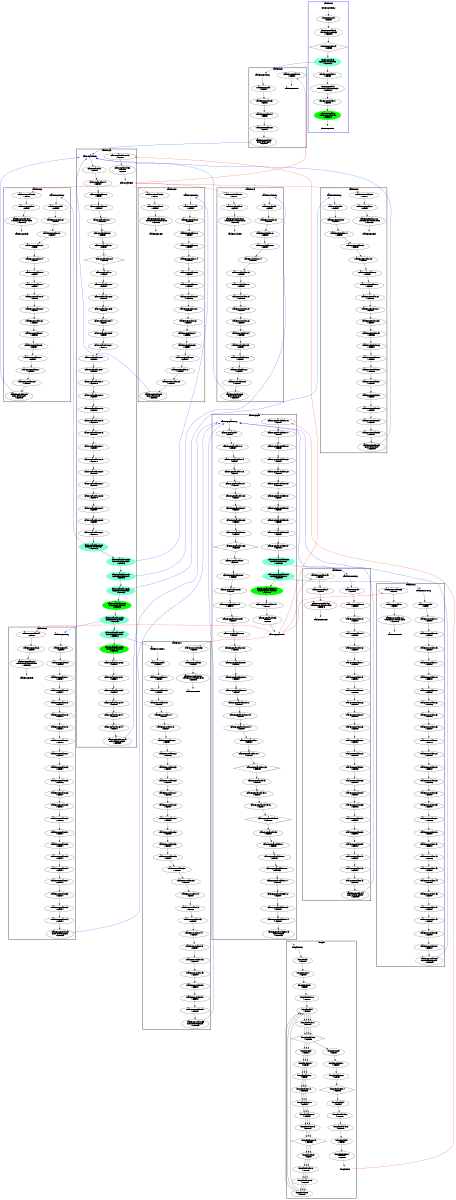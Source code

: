 digraph "CFG" {
fontsize=10;
orientation="portrait";
rankdir="TB";
size="10,8";
_taskFunc2___bb__27 [fontsize=10, label="\"_taskFunc2___bb__27\"\nWCET=4", width="0.01"];
_taskFunc2___bb__24 [fontsize=10, label="\"_taskFunc2___bb__24\"\nWCET=6", width="0.01"];
_taskFunc2___bb15 [fontsize=10, label="\"_taskFunc2___bb15\"\nWCET=4", width="0.01"];
_taskFunc2___bb15__2 [fontsize=10, label="_taskFunc2___bb15__2\n(_taskFunc2_)taskenv_free\nWCET=13", width="0.01"];
_taskFunc2__exit [color="white", fontsize=10, label="_taskFunc2__exit", width="0.01"];
_taskFunc2___bb__25 [fontsize=10, label="\"_taskFunc2___bb__25\"\nWCET=4", width="0.01"];
_taskFunc2___bb__17 [fontsize=10, label="\"_taskFunc2___bb__17\"\nWCET=4", width="0.01"];
_taskFunc2___bb__20 [fontsize=10, label="\"_taskFunc2___bb__20\"\nWCET=4", width="0.01"];
_taskFunc2___bb__8 [fontsize=10, label="\"_taskFunc2___bb__8\"\nWCET=4", width="0.01"];
_taskFunc2___bb__19 [fontsize=10, label="\"_taskFunc2___bb__19\"\nWCET=6", width="0.01"];
_taskFunc2___bb__22 [fontsize=10, label="\"_taskFunc2___bb__22\"\nWCET=4", width="0.01"];
_taskFunc2___bb__29 [fontsize=10, label="_taskFunc2___bb__29\nCALL cilksort_par\nWCET=13", width="0.01"];
_taskFunc2__entry [color="white", fontsize=10, height="0.01", label="_taskFunc2__entry", width="0.01"];
_taskFunc2___bb__26 [fontsize=10, label="\"_taskFunc2___bb__26\"\nWCET=4", width="0.01"];
_taskFunc2___bb__12 [fontsize=10, label="\"_taskFunc2___bb__12\"\nWCET=4", width="0.01"];
_taskFunc2___bb [fontsize=10, label="\"_taskFunc2___bb\"\nWCET=4", width="0.01"];
_taskFunc2___bb__30 [fontsize=10, label="\"_taskFunc2___bb__30\"\nWCET=0", width="0.01"];
_taskFunc2___bb__28 [fontsize=10, label="\"_taskFunc2___bb__28\"\nWCET=4", width="0.01"];
_taskFunc2___bb__15 [fontsize=10, label="\"_taskFunc2___bb__15\"\nWCET=4", width="0.01"];
_taskFunc2___bb__14 [fontsize=10, label="\"_taskFunc2___bb__14\"\nWCET=4", width="0.01"];
_taskFunc2___bb__10 [fontsize=10, label="\"_taskFunc2___bb__10\"\nWCET=4", width="0.01"];
_taskFunc7___bb__42 [fontsize=10, label="\"_taskFunc7___bb__42\"\nWCET=6", width="0.01"];
_taskFunc7___bb__25 [fontsize=10, label="\"_taskFunc7___bb__25\"\nWCET=4", width="0.01"];
_taskFunc7___bb__37 [fontsize=10, label="\"_taskFunc7___bb__37\"\nWCET=6", width="0.01"];
_taskFunc7___bb__15 [fontsize=10, label="\"_taskFunc7___bb__15\"\nWCET=4", width="0.01"];
_taskFunc7___bb32__2 [fontsize=10, label="_taskFunc7___bb32__2\n(_taskFunc7_)taskenv_free\nWCET=13", width="0.01"];
_taskFunc7___bb__13 [fontsize=10, label="\"_taskFunc7___bb__13\"\nWCET=4", width="0.01"];
_taskFunc7___bb__35 [fontsize=10, label="\"_taskFunc7___bb__35\"\nWCET=4", width="0.01"];
_taskFunc7___bb__45 [fontsize=10, label="\"_taskFunc7___bb__45\"\nWCET=4", width="0.01"];
_taskFunc7___bb__54 [fontsize=10, label="\"_taskFunc7___bb__54\"\nWCET=4", width="0.01"];
_taskFunc7___bb__50 [fontsize=10, label="\"_taskFunc7___bb__50\"\nWCET=4", width="0.01"];
_taskFunc7___bb__32 [fontsize=10, label="\"_taskFunc7___bb__32\"\nWCET=6", width="0.01"];
_taskFunc7__exit [color="white", fontsize=10, label="_taskFunc7__exit", width="0.01"];
_taskFunc7___bb__43 [fontsize=10, label="\"_taskFunc7___bb__43\"\nWCET=4", width="0.01"];
_taskFunc7___bb__38 [fontsize=10, label="\"_taskFunc7___bb__38\"\nWCET=4", width="0.01"];
_taskFunc7___bb__40 [fontsize=10, label="\"_taskFunc7___bb__40\"\nWCET=4", width="0.01"];
_taskFunc7___bb__22 [fontsize=10, label="\"_taskFunc7___bb__22\"\nWCET=6", width="0.01"];
_taskFunc7___bb [fontsize=10, label="\"_taskFunc7___bb\"\nWCET=4", width="0.01"];
_taskFunc7___bb__18 [fontsize=10, label="\"_taskFunc7___bb__18\"\nWCET=4", width="0.01"];
_taskFunc7___bb__20 [fontsize=10, label="\"_taskFunc7___bb__20\"\nWCET=4", width="0.01"];
_taskFunc7___bb__27 [fontsize=10, label="\"_taskFunc7___bb__27\"\nWCET=6", width="0.01"];
_taskFunc7___bb__30 [fontsize=10, label="\"_taskFunc7___bb__30\"\nWCET=4", width="0.01"];
_taskFunc7___bb__28 [fontsize=10, label="\"_taskFunc7___bb__28\"\nWCET=4", width="0.01"];
_taskFunc7___bb__55 [fontsize=10, label="_taskFunc7___bb__55\nCALL cilkmerge_par\nWCET=29", width="0.01"];
_taskFunc7___bb32 [fontsize=10, label="\"_taskFunc7___bb32\"\nWCET=4", width="0.01"];
_taskFunc7___bb__17 [fontsize=10, label="\"_taskFunc7___bb__17\"\nWCET=4", width="0.01"];
_taskFunc7___bb__11 [fontsize=10, label="\"_taskFunc7___bb__11\"\nWCET=4", width="0.01"];
_taskFunc7___bb__23 [fontsize=10, label="\"_taskFunc7___bb__23\"\nWCET=4", width="0.01"];
_taskFunc7___bb__46 [fontsize=10, label="\"_taskFunc7___bb__46\"\nWCET=4", width="0.01"];
_taskFunc7___bb__44 [fontsize=10, label="\"_taskFunc7___bb__44\"\nWCET=4", width="0.01"];
_taskFunc7___bb__56 [fontsize=10, label="\"_taskFunc7___bb__56\"\nWCET=0", width="0.01"];
_taskFunc7__entry [color="white", fontsize=10, height="0.01", label="_taskFunc7__entry", width="0.01"];
_taskFunc7___bb__33 [fontsize=10, label="\"_taskFunc7___bb__33\"\nWCET=4", width="0.01"];
_taskFunc7___bb__51 [fontsize=10, label="\"_taskFunc7___bb__51\"\nWCET=4", width="0.01"];
_taskFunc7___bb__49 [fontsize=10, label="\"_taskFunc7___bb__49\"\nWCET=4", width="0.01"];
_taskFunc1___bb__50 [fontsize=10, label="\"_taskFunc1___bb__50\"\nWCET=4", width="0.01"];
_taskFunc1___bb__54 [fontsize=10, label="_taskFunc1___bb__54\nCALL cilkmerge_par\nWCET=25", width="0.01"];
_taskFunc1___bb31 [fontsize=10, label="\"_taskFunc1___bb31\"\nWCET=4", width="0.01"];
_taskFunc1___bb__28 [fontsize=10, label="\"_taskFunc1___bb__28\"\nWCET=4", width="0.01"];
_taskFunc1___bb__33 [fontsize=10, label="\"_taskFunc1___bb__33\"\nWCET=4", width="0.01"];
_taskFunc1___bb__51 [fontsize=10, label="\"_taskFunc1___bb__51\"\nWCET=4", width="0.01"];
_taskFunc1___bb__23 [fontsize=10, label="\"_taskFunc1___bb__23\"\nWCET=4", width="0.01"];
_taskFunc1___bb__49 [fontsize=10, label="\"_taskFunc1___bb__49\"\nWCET=4", width="0.01"];
_taskFunc1__exit [color="white", fontsize=10, label="_taskFunc1__exit", width="0.01"];
_taskFunc1___bb__44 [fontsize=10, label="\"_taskFunc1___bb__44\"\nWCET=4", width="0.01"];
_taskFunc1___bb__17 [fontsize=10, label="\"_taskFunc1___bb__17\"\nWCET=4", width="0.01"];
_taskFunc1___bb__42 [fontsize=10, label="\"_taskFunc1___bb__42\"\nWCET=6", width="0.01"];
_taskFunc1___bb__11 [fontsize=10, label="\"_taskFunc1___bb__11\"\nWCET=4", width="0.01"];
_taskFunc1___bb__37 [fontsize=10, label="\"_taskFunc1___bb__37\"\nWCET=6", width="0.01"];
_taskFunc1___bb__46 [fontsize=10, label="\"_taskFunc1___bb__46\"\nWCET=4", width="0.01"];
_taskFunc1___bb__15 [fontsize=10, label="\"_taskFunc1___bb__15\"\nWCET=4", width="0.01"];
_taskFunc1___bb__35 [fontsize=10, label="\"_taskFunc1___bb__35\"\nWCET=4", width="0.01"];
_taskFunc1___bb__20 [fontsize=10, label="\"_taskFunc1___bb__20\"\nWCET=4", width="0.01"];
_taskFunc1___bb__25 [fontsize=10, label="\"_taskFunc1___bb__25\"\nWCET=4", width="0.01"];
_taskFunc1___bb__27 [fontsize=10, label="\"_taskFunc1___bb__27\"\nWCET=6", width="0.01"];
_taskFunc1__entry [color="white", fontsize=10, height="0.01", label="_taskFunc1__entry", width="0.01"];
_taskFunc1___bb__43 [fontsize=10, label="\"_taskFunc1___bb__43\"\nWCET=4", width="0.01"];
_taskFunc1___bb__38 [fontsize=10, label="\"_taskFunc1___bb__38\"\nWCET=4", width="0.01"];
_taskFunc1___bb31__2 [fontsize=10, label="_taskFunc1___bb31__2\n(_taskFunc1_)taskenv_free\nWCET=13", width="0.01"];
_taskFunc1___bb__47 [fontsize=10, label="\"_taskFunc1___bb__47\"\nWCET=4", width="0.01"];
_taskFunc1___bb__55 [fontsize=10, label="\"_taskFunc1___bb__55\"\nWCET=0", width="0.01"];
_taskFunc1___bb [fontsize=10, label="\"_taskFunc1___bb\"\nWCET=4", width="0.01"];
_taskFunc1___bb__32 [fontsize=10, label="\"_taskFunc1___bb__32\"\nWCET=6", width="0.01"];
_taskFunc1___bb__30 [fontsize=10, label="\"_taskFunc1___bb__30\"\nWCET=4", width="0.01"];
_taskFunc1___bb__22 [fontsize=10, label="\"_taskFunc1___bb__22\"\nWCET=6", width="0.01"];
_taskFunc1___bb__18 [fontsize=10, label="\"_taskFunc1___bb__18\"\nWCET=4", width="0.01"];
_taskFunc1___bb__13 [fontsize=10, label="\"_taskFunc1___bb__13\"\nWCET=4", width="0.01"];
_taskFunc1___bb__40 [fontsize=10, label="\"_taskFunc1___bb__40\"\nWCET=4", width="0.01"];
_taskFunc3___bb__15 [fontsize=10, label="\"_taskFunc3___bb__15\"\nWCET=4", width="0.01"];
_taskFunc3___bb [fontsize=10, label="\"_taskFunc3___bb\"\nWCET=4", width="0.01"];
_taskFunc3___bb__17 [fontsize=10, label="\"_taskFunc3___bb__17\"\nWCET=4", width="0.01"];
_taskFunc3___bb__27 [fontsize=10, label="\"_taskFunc3___bb__27\"\nWCET=4", width="0.01"];
_taskFunc3__exit [color="white", fontsize=10, label="_taskFunc3__exit", width="0.01"];
_taskFunc3___bb__24 [fontsize=10, label="\"_taskFunc3___bb__24\"\nWCET=6", width="0.01"];
_taskFunc3___bb__30 [fontsize=10, label="\"_taskFunc3___bb__30\"\nWCET=0", width="0.01"];
_taskFunc3___bb__8 [fontsize=10, label="\"_taskFunc3___bb__8\"\nWCET=4", width="0.01"];
_taskFunc3___bb15 [fontsize=10, label="\"_taskFunc3___bb15\"\nWCET=4", width="0.01"];
_taskFunc3___bb__28 [fontsize=10, label="\"_taskFunc3___bb__28\"\nWCET=4", width="0.01"];
_taskFunc3__entry [color="white", fontsize=10, height="0.01", label="_taskFunc3__entry", width="0.01"];
_taskFunc3___bb__22 [fontsize=10, label="\"_taskFunc3___bb__22\"\nWCET=4", width="0.01"];
_taskFunc3___bb__20 [fontsize=10, label="\"_taskFunc3___bb__20\"\nWCET=4", width="0.01"];
_taskFunc3___bb15__2 [fontsize=10, label="_taskFunc3___bb15__2\n(_taskFunc3_)taskenv_free\nWCET=13", width="0.01"];
_taskFunc3___bb__29 [fontsize=10, label="_taskFunc3___bb__29\nCALL cilksort_par\nWCET=13", width="0.01"];
_taskFunc3___bb__10 [fontsize=10, label="\"_taskFunc3___bb__10\"\nWCET=4", width="0.01"];
_taskFunc3___bb__25 [fontsize=10, label="\"_taskFunc3___bb__25\"\nWCET=4", width="0.01"];
_taskFunc3___bb__14 [fontsize=10, label="\"_taskFunc3___bb__14\"\nWCET=4", width="0.01"];
_taskFunc3___bb__19 [fontsize=10, label="\"_taskFunc3___bb__19\"\nWCET=6", width="0.01"];
_taskFunc3___bb__26 [fontsize=10, label="\"_taskFunc3___bb__26\"\nWCET=4", width="0.01"];
_taskFunc3___bb__12 [fontsize=10, label="\"_taskFunc3___bb__12\"\nWCET=4", width="0.01"];
_taskFunc0___bb24__2 [fontsize=10, label="_taskFunc0___bb24__2\n(_taskFunc0_)taskenv_free\nWCET=13", width="0.01"];
_taskFunc0___bb__41 [fontsize=10, label="\"_taskFunc0___bb__41\"\nWCET=4", width="0.01"];
_taskFunc0___bb__44 [fontsize=10, label="_taskFunc0___bb__44\nCALL cilkmerge_par\nWCET=15", width="0.01"];
_taskFunc0___bb__16 [fontsize=10, label="\"_taskFunc0___bb__16\"\nWCET=4", width="0.01"];
_taskFunc0___bb__31 [fontsize=10, label="\"_taskFunc0___bb__31\"\nWCET=6", width="0.01"];
_taskFunc0___bb__24 [fontsize=10, label="\"_taskFunc0___bb__24\"\nWCET=4", width="0.01"];
_taskFunc0___bb24 [fontsize=10, label="\"_taskFunc0___bb24\"\nWCET=4", width="0.01"];
_taskFunc0___bb__12 [fontsize=10, label="\"_taskFunc0___bb__12\"\nWCET=4", width="0.01"];
_taskFunc0___bb__22 [fontsize=10, label="\"_taskFunc0___bb__22\"\nWCET=4", width="0.01"];
_taskFunc0___bb__27 [fontsize=10, label="\"_taskFunc0___bb__27\"\nWCET=4", width="0.01"];
_taskFunc0___bb__10 [fontsize=10, label="\"_taskFunc0___bb__10\"\nWCET=4", width="0.01"];
_taskFunc0___bb__29 [fontsize=10, label="\"_taskFunc0___bb__29\"\nWCET=4", width="0.01"];
_taskFunc0___bb__26 [fontsize=10, label="\"_taskFunc0___bb__26\"\nWCET=6", width="0.01"];
_taskFunc0___bb__17 [fontsize=10, label="\"_taskFunc0___bb__17\"\nWCET=4", width="0.01"];
_taskFunc0___bb__39 [fontsize=10, label="\"_taskFunc0___bb__39\"\nWCET=4", width="0.01"];
_taskFunc0__exit [color="white", fontsize=10, label="_taskFunc0__exit", width="0.01"];
_taskFunc0___bb__14 [fontsize=10, label="\"_taskFunc0___bb__14\"\nWCET=4", width="0.01"];
_taskFunc0___bb__32 [fontsize=10, label="\"_taskFunc0___bb__32\"\nWCET=4", width="0.01"];
_taskFunc0__entry [color="white", fontsize=10, height="0.01", label="_taskFunc0__entry", width="0.01"];
_taskFunc0___bb__19 [fontsize=10, label="\"_taskFunc0___bb__19\"\nWCET=4", width="0.01"];
_taskFunc0___bb__21 [fontsize=10, label="\"_taskFunc0___bb__21\"\nWCET=6", width="0.01"];
_taskFunc0___bb__38 [fontsize=10, label="\"_taskFunc0___bb__38\"\nWCET=4", width="0.01"];
_taskFunc0___bb__43 [fontsize=10, label="\"_taskFunc0___bb__43\"\nWCET=4", width="0.01"];
_taskFunc0___bb [fontsize=10, label="\"_taskFunc0___bb\"\nWCET=4", width="0.01"];
_taskFunc0___bb__34 [fontsize=10, label="\"_taskFunc0___bb__34\"\nWCET=4", width="0.01"];
_taskFunc0___bb__36 [fontsize=10, label="\"_taskFunc0___bb__36\"\nWCET=6", width="0.01"];
_taskFunc0___bb__42 [fontsize=10, label="\"_taskFunc0___bb__42\"\nWCET=4", width="0.01"];
_taskFunc0___bb__37 [fontsize=10, label="\"_taskFunc0___bb__37\"\nWCET=4", width="0.01"];
_taskFunc0___bb__45 [fontsize=10, label="\"_taskFunc0___bb__45\"\nWCET=0", width="0.01"];
_taskFunc5___bb__21 [fontsize=10, label="\"_taskFunc5___bb__21\"\nWCET=4", width="0.01"];
_taskFunc5___bb__18 [fontsize=10, label="\"_taskFunc5___bb__18\"\nWCET=4", width="0.01"];
_taskFunc5___bb__38 [fontsize=10, label="_taskFunc5___bb__38\nCALL cilksort_par\nWCET=19", width="0.01"];
_taskFunc5___bb__26 [fontsize=10, label="\"_taskFunc5___bb__26\"\nWCET=4", width="0.01"];
_taskFunc5___bb__16 [fontsize=10, label="\"_taskFunc5___bb__16\"\nWCET=4", width="0.01"];
_taskFunc5___bb__13 [fontsize=10, label="\"_taskFunc5___bb__13\"\nWCET=4", width="0.01"];
_taskFunc5___bb__30 [fontsize=10, label="\"_taskFunc5___bb__30\"\nWCET=6", width="0.01"];
_taskFunc5___bb__39 [fontsize=10, label="\"_taskFunc5___bb__39\"\nWCET=0", width="0.01"];
_taskFunc5___bb__11 [fontsize=10, label="\"_taskFunc5___bb__11\"\nWCET=4", width="0.01"];
_taskFunc5___bb__32 [fontsize=10, label="\"_taskFunc5___bb__32\"\nWCET=4", width="0.01"];
_taskFunc5___bb__28 [fontsize=10, label="\"_taskFunc5___bb__28\"\nWCET=4", width="0.01"];
_taskFunc5___bb__23 [fontsize=10, label="\"_taskFunc5___bb__23\"\nWCET=4", width="0.01"];
_taskFunc5___bb [fontsize=10, label="\"_taskFunc5___bb\"\nWCET=4", width="0.01"];
_taskFunc5___bb__35 [fontsize=10, label="\"_taskFunc5___bb__35\"\nWCET=4", width="0.01"];
_taskFunc5___bb21__2 [fontsize=10, label="_taskFunc5___bb21__2\n(_taskFunc5_)taskenv_free\nWCET=13", width="0.01"];
_taskFunc5___bb21 [fontsize=10, label="\"_taskFunc5___bb21\"\nWCET=4", width="0.01"];
_taskFunc5___bb__9 [fontsize=10, label="\"_taskFunc5___bb__9\"\nWCET=4", width="0.01"];
_taskFunc5___bb__20 [fontsize=10, label="\"_taskFunc5___bb__20\"\nWCET=6", width="0.01"];
_taskFunc5___bb__15 [fontsize=10, label="\"_taskFunc5___bb__15\"\nWCET=4", width="0.01"];
_taskFunc5___bb__25 [fontsize=10, label="\"_taskFunc5___bb__25\"\nWCET=6", width="0.01"];
_taskFunc5___bb__34 [fontsize=10, label="\"_taskFunc5___bb__34\"\nWCET=4", width="0.01"];
_taskFunc5__entry [color="white", fontsize=10, height="0.01", label="_taskFunc5__entry", width="0.01"];
_taskFunc5__exit [color="white", fontsize=10, label="_taskFunc5__exit", width="0.01"];
_taskFunc5___bb__31 [fontsize=10, label="\"_taskFunc5___bb__31\"\nWCET=4", width="0.01"];
_taskFunc5___bb__33 [fontsize=10, label="\"_taskFunc5___bb__33\"\nWCET=4", width="0.01"];
_taskFunc6___bb__18 [fontsize=10, label="\"_taskFunc6___bb__18\"\nWCET=4", width="0.01"];
_taskFunc6___bb__39 [fontsize=10, label="\"_taskFunc6___bb__39\"\nWCET=4", width="0.01"];
_taskFunc6___bb__9 [fontsize=10, label="\"_taskFunc6___bb__9\"\nWCET=4", width="0.01"];
_taskFunc6___bb__33 [fontsize=10, label="\"_taskFunc6___bb__33\"\nWCET=4", width="0.01"];
_taskFunc6___bb__32 [fontsize=10, label="\"_taskFunc6___bb__32\"\nWCET=4", width="0.01"];
_taskFunc6___bb__21 [fontsize=10, label="\"_taskFunc6___bb__21\"\nWCET=4", width="0.01"];
_taskFunc6___bb__28 [fontsize=10, label="\"_taskFunc6___bb__28\"\nWCET=4", width="0.01"];
_taskFunc6___bb__34 [fontsize=10, label="\"_taskFunc6___bb__34\"\nWCET=4", width="0.01"];
_taskFunc6__entry [color="white", fontsize=10, height="0.01", label="_taskFunc6__entry", width="0.01"];
_taskFunc6___bb__13 [fontsize=10, label="\"_taskFunc6___bb__13\"\nWCET=4", width="0.01"];
_taskFunc6___bb__38 [fontsize=10, label="\"_taskFunc6___bb__38\"\nWCET=4", width="0.01"];
_taskFunc6___bb__37 [fontsize=10, label="\"_taskFunc6___bb__37\"\nWCET=4", width="0.01"];
_taskFunc6___bb__26 [fontsize=10, label="\"_taskFunc6___bb__26\"\nWCET=4", width="0.01"];
_taskFunc6___bb__30 [fontsize=10, label="\"_taskFunc6___bb__30\"\nWCET=6", width="0.01"];
_taskFunc6___bb26 [fontsize=10, label="\"_taskFunc6___bb26\"\nWCET=4", width="0.01"];
_taskFunc6___bb__43 [fontsize=10, label="_taskFunc6___bb__43\nCALL cilkmerge_par\nWCET=29", width="0.01"];
_taskFunc6___bb [fontsize=10, label="\"_taskFunc6___bb\"\nWCET=4", width="0.01"];
_taskFunc6___bb__23 [fontsize=10, label="\"_taskFunc6___bb__23\"\nWCET=4", width="0.01"];
_taskFunc6___bb__31 [fontsize=10, label="\"_taskFunc6___bb__31\"\nWCET=4", width="0.01"];
_taskFunc6___bb__20 [fontsize=10, label="\"_taskFunc6___bb__20\"\nWCET=6", width="0.01"];
_taskFunc6___bb__44 [fontsize=10, label="\"_taskFunc6___bb__44\"\nWCET=0", width="0.01"];
_taskFunc6___bb__25 [fontsize=10, label="\"_taskFunc6___bb__25\"\nWCET=6", width="0.01"];
_taskFunc6___bb__16 [fontsize=10, label="\"_taskFunc6___bb__16\"\nWCET=4", width="0.01"];
_taskFunc6___bb__11 [fontsize=10, label="\"_taskFunc6___bb__11\"\nWCET=4", width="0.01"];
_taskFunc6___bb26__2 [fontsize=10, label="_taskFunc6___bb26__2\n(_taskFunc6_)taskenv_free\nWCET=13", width="0.01"];
_taskFunc6__exit [color="white", fontsize=10, label="_taskFunc6__exit", width="0.01"];
_taskFunc6___bb__15 [fontsize=10, label="\"_taskFunc6___bb__15\"\nWCET=4", width="0.01"];
_taskFunc6___bb__42 [fontsize=10, label="\"_taskFunc6___bb__42\"\nWCET=4", width="0.01"];
cilksort_par__bb16__39 [fontsize=10, label="\"cilksort_par__bb16__39\"\nWCET=4", width="0.01"];
cilksort_par__bb__16 [fontsize=10, label="\"cilksort_par__bb__16\"\nWCET=4", width="0.01"];
cilksort_par__bb16 [fontsize=10, label="\"cilksort_par__bb16\"\nWCET=4", width="0.01"];
cilksort_par__bb16__9 [fontsize=10, label="\"cilksort_par__bb16__9\"\nWCET=4", width="0.01"];
cilksort_par__bb16__44 [fontsize=10, label="\"cilksort_par__bb16__44\"\nWCET=4", width="0.01"];
cilksort_par__bb16__23 [fontsize=10, label="\"cilksort_par__bb16__23\"\nWCET=10", width="0.01"];
cilksort_par__bb16__31 [color=aquamarine, fontsize=10, label="cilksort_par__bb16__31\nCREATE _taskFunc5_\nWCET=13", style=filled, width="0.01"];
cilksort_par__bb16__46 [fontsize=10, label="\"cilksort_par__bb16__46\"\nWCET=0", width="0.01"];
cilksort_par__bb__31 [fontsize=10, label="\"cilksort_par__bb__31\"\nWCET=4", width="0.01"];
cilksort_par__bb16__33 [color=aquamarine, fontsize=10, label="cilksort_par__bb16__33\nCREATE _taskFunc6_\nWCET=13", style=filled, width="0.01"];
cilksort_par__bb16__35 [color=green, fontsize=10, label="cilksort_par__bb16__35\n(cilksort_par)taskwait\nWCET=13", style=filled, width="0.01"];
cilksort_par__bb16__8 [fontsize=10, label="\"cilksort_par__bb16__8\"\nWCET=4", width="0.01"];
cilksort_par__bb16__20 [fontsize=10, label="\"cilksort_par__bb16__20\"\nWCET=4", width="0.01"];
cilksort_par__bb16__4 [fontsize=10, label="\"cilksort_par__bb16__4\"\nWCET=4", width="0.01"];
cilksort_par__bb16__24 [fontsize=10, label="\"cilksort_par__bb16__24\"\nWCET=4", width="0.01"];
cilksort_par__bb16__28 [color=aquamarine, fontsize=10, label="cilksort_par__bb16__28\nCREATE _taskFunc2_\nWCET=13", style=filled, width="0.01"];
cilksort_par__bb__14 [fontsize=10, label="\"cilksort_par__bb__14\"\nWCET=4", width="0.01"];
cilksort_par__bb16__21 [fontsize=10, label="\"cilksort_par__bb16__21\"\nWCET=4", width="0.01"];
cilksort_par__bb16__2 [fontsize=10, label="\"cilksort_par__bb16__2\"\nWCET=4", width="0.01"];
cilksort_par__bb__34 [fontsize=10, label="\"cilksort_par__bb__34\"\nWCET=6", shape=diamond, width="0.01"];
cilksort_par__bb16__45 [fontsize=10, label="cilksort_par__bb16__45\nCALL cilkmerge_par\nWCET=23", width="0.01"];
cilksort_par__bb16__3 [fontsize=10, label="\"cilksort_par__bb16__3\"\nWCET=4", width="0.01"];
cilksort_par__bb16__30 [color=aquamarine, fontsize=10, label="cilksort_par__bb16__30\nCREATE _taskFunc4_\nWCET=13", style=filled, width="0.01"];
cilksort_par__bb52 [fontsize=10, label="\"cilksort_par__bb52\"\nRETURN\nWCET=0", width="0.01"];
cilksort_par__bb__30 [fontsize=10, label="\"cilksort_par__bb__30\"\nWCET=4", width="0.01"];
cilksort_par__bb16__25 [fontsize=10, label="\"cilksort_par__bb16__25\"\nWCET=4", width="0.01"];
cilksort_par__bb__19 [fontsize=10, label="\"cilksort_par__bb__19\"\nWCET=4", width="0.01"];
cilksort_par__bb16__1 [fontsize=10, label="\"cilksort_par__bb16__1\"\nWCET=4", width="0.01"];
cilksort_par__bb16__11 [fontsize=10, label="\"cilksort_par__bb16__11\"\nWCET=10", width="0.01"];
cilksort_par__bb16__29 [color=aquamarine, fontsize=10, label="cilksort_par__bb16__29\nCREATE _taskFunc3_\nWCET=13", style=filled, width="0.01"];
cilksort_par__bb16__34 [color=aquamarine, fontsize=10, label="cilksort_par__bb16__34\nCREATE _taskFunc7_\nWCET=13", style=filled, width="0.01"];
cilksort_par__bb16__36 [fontsize=10, label="\"cilksort_par__bb16__36\"\nWCET=4", width="0.01"];
cilksort_par__bb16__7 [fontsize=10, label="\"cilksort_par__bb16__7\"\nWCET=10", width="0.01"];
cilksort_par__bb16__40 [fontsize=10, label="\"cilksort_par__bb16__40\"\nWCET=4", width="0.01"];
cilksort_par__bb16__41 [fontsize=10, label="\"cilksort_par__bb16__41\"\nWCET=4", width="0.01"];
cilksort_par__bb16__15 [fontsize=10, label="\"cilksort_par__bb16__15\"\nWCET=10", width="0.01"];
cilksort_par__bb16__13 [fontsize=10, label="\"cilksort_par__bb16__13\"\nWCET=4", width="0.01"];
cilksort_par__bb__21 [fontsize=10, label="\"cilksort_par__bb__21\"\nWCET=16", width="0.01"];
cilksort_par__bb [fontsize=10, label="\"cilksort_par__bb\"\nWCET=4", width="0.01"];
cilksort_par__bb16__12 [fontsize=10, label="\"cilksort_par__bb16__12\"\nWCET=4", width="0.01"];
cilksort_par__bb16__37 [fontsize=10, label="\"cilksort_par__bb16__37\"\nWCET=4", width="0.01"];
cilksort_par__bb16__16 [fontsize=10, label="\"cilksort_par__bb16__16\"\nWCET=4", width="0.01"];
cilksort_par__bb16__32 [color=green, fontsize=10, label="cilksort_par__bb16__32\n(cilksort_par)taskwait\nWCET=13", style=filled, width="0.01"];
cilksort_par_exit [color="white", fontsize=10, label="cilksort_par_exit", width="0.01"];
cilksort_par__bb16__27 [fontsize=10, label="\"cilksort_par__bb16__27\"\nWCET=10", width="0.01"];
cilksort_par__bb16__5 [fontsize=10, label="\"cilksort_par__bb16__5\"\nWCET=4", width="0.01"];
cilksort_par_entry [color="white", fontsize=10, height="0.01", label="cilksort_par_entry", width="0.01"];
cilksort_par__bb16__17 [fontsize=10, label="\"cilksort_par__bb16__17\"\nWCET=4", width="0.01"];
cilksort_par__bb16__19 [fontsize=10, label="\"cilksort_par__bb16__19\"\nWCET=10", width="0.01"];
_thrFunc0___bb3__1 [fontsize=10, label="\"_thrFunc0___bb3__1\"\nWCET=0", width="0.01"];
_thrFunc0___bb5 [fontsize=10, label="_thrFunc0___bb5\n(_thrFunc0_)leaving_single\nWCET=13", width="0.01"];
_thrFunc0__entry [color="white", fontsize=10, height="0.01", label="_thrFunc0__entry", width="0.01"];
_thrFunc0___bb6 [color=green, fontsize=10, label="_thrFunc0___bb6\n(_thrFunc0_)taskwait\nWCET=13", style=filled, width="0.01"];
_thrFunc0___bb5__1 [fontsize=10, label="\"_thrFunc0___bb5__1\"\nWCET=0", width="0.01"];
_thrFunc0___bb [fontsize=10, label="\"_thrFunc0___bb\"\nWCET=4", width="0.01"];
_thrFunc0___bb__3 [fontsize=10, label="_thrFunc0___bb__3\n(_thrFunc0_)mysingle\nWCET=13", width="0.01"];
_thrFunc0___bb__5 [fontsize=10, label="\"_thrFunc0___bb__5\"\nWCET=5", shape=diamond, width="0.01"];
_thrFunc0___bb3 [color=aquamarine, fontsize=10, label="_thrFunc0___bb3\nCREATE _taskFunc8_\nWCET=13", style=filled, width="0.01"];
_thrFunc0__exit [color="white", fontsize=10, label="_thrFunc0__exit", width="0.01"];
binsplit_entry [color="white", fontsize=10, height="0.01", label="binsplit_entry", width="0.01"];
binsplit__bb34__3 [fontsize=10, label="\"binsplit__bb34__3\"\nWCET=0", width="0.01"];
binsplit__bb29 [fontsize=10, label="\"binsplit__bb29\"\nWCET=4", width="0.01"];
binsplit__bb8__11 [fontsize=10, label="\"binsplit__bb8__11\"\nWCET=4", width="0.01"];
binsplit__bb28 [fontsize=10, label="\"binsplit__bb28\"\nWCET=0", width="0.01"];
binsplit__bb4__1 [fontsize=10, label="\"binsplit__bb4__1\"\nWCET=4", width="0.01"];
binsplit__bb39 [fontsize=10, label="\"binsplit__bb39\"\nWCET=4", width="0.01"];
binsplit__bb__12 [fontsize=10, label="\"binsplit__bb__12\"\nWCET=0", width="0.01"];
binsplit__bb29__1 [fontsize=10, label="\"binsplit__bb29__1\"\nWCET=4", width="0.01"];
binsplit__bb8__2 [fontsize=10, label="\"binsplit__bb8__2\"\nWCET=4", width="0.01"];
binsplit__bb8__15 [fontsize=10, label="\"binsplit__bb8__15\"\nWCET=5", shape=diamond, width="0.01"];
binsplit__bb23 [fontsize=10, label="\"binsplit__bb23\"\nWCET=4", width="0.01"];
binsplit__bb__7 [fontsize=10, label="\"binsplit__bb__7\"\nWCET=4", width="0.01"];
binsplit__bb34__2 [fontsize=10, label="\"binsplit__bb34__2\"\nWCET=6", width="0.01"];
binsplit__bb34 [fontsize=10, label="\"binsplit__bb34\"\nWCET=4", width="0.01"];
binsplit__bb23__3 [fontsize=10, label="\"binsplit__bb23__3\"\nWCET=0", width="0.01"];
binsplit__bb4 [fontsize=10, label="\"binsplit__bb4\"\nWCET=4", width="0.01"];
binsplit__bb8__13 [fontsize=10, label="\"binsplit__bb8__13\"\nWCET=4", width="0.01"];
binsplit__bb8 [fontsize=10, label="\"binsplit__bb8\"\nWCET=4", width="0.01"];
binsplit__bb4__3 [fontsize=10, label="\"binsplit__bb4__3\"\nWCET=5", shape=diamond, width="0.01"];
binsplit__bb__9 [fontsize=10, label="\"binsplit__bb__9\"\nWCET=4", width="0.01"];
binsplit_exit [color="white", fontsize=10, label="binsplit_exit", width="0.01"];
binsplit__bb23__2 [fontsize=10, label="\"binsplit__bb23__2\"\nWCET=6", width="0.01"];
binsplit__bb8__1 [fontsize=10, label="\"binsplit__bb8__1\"\nWCET=4", width="0.01"];
binsplit__bb39__1 [fontsize=10, label="\"binsplit__bb39__1\"\nRETURN\nWCET=0", width="0.01"];
binsplit__bb [fontsize=10, label="\"binsplit__bb\"\nWCET=4", width="0.01"];
binsplit__bb8__12 [fontsize=10, label="\"binsplit__bb8__12\"\nWCET=4", width="0.01"];
binsplit__bb29__2 [fontsize=10, label="\"binsplit__bb29__2\"\nWCET=4", width="0.01"];
binsplit__bb8__10 [fontsize=10, label="\"binsplit__bb8__10\"\nWCET=26", width="0.01"];
binsplit__bb29__4 [fontsize=10, label="\"binsplit__bb29__4\"\nWCET=5", shape=diamond, width="0.01"];
_taskFunc8___bb__7 [fontsize=10, label="_taskFunc8___bb__7\nCALL cilksort_par\nWCET=14", width="0.01"];
_taskFunc8__exit [color="white", fontsize=10, label="_taskFunc8__exit", width="0.01"];
_taskFunc8___bb__5 [fontsize=10, label="\"_taskFunc8___bb__5\"\nWCET=4", width="0.01"];
_taskFunc8___bb__3 [fontsize=10, label="\"_taskFunc8___bb__3\"\nWCET=4", width="0.01"];
_taskFunc8__entry [color="white", fontsize=10, height="0.01", label="_taskFunc8__entry", width="0.01"];
_taskFunc8___bb__4 [fontsize=10, label="\"_taskFunc8___bb__4\"\nWCET=4", width="0.01"];
_taskFunc8___bb [fontsize=10, label="\"_taskFunc8___bb\"\nWCET=4", width="0.01"];
_taskFunc8___bb__8 [fontsize=10, label="\"_taskFunc8___bb__8\"\nWCET=0", width="0.01"];
cilkmerge_par__bb20__6 [fontsize=10, label="\"cilkmerge_par__bb20__6\"\nWCET=4", width="0.01"];
cilkmerge_par__bb20__4 [fontsize=10, label="\"cilkmerge_par__bb20__4\"\nWCET=4", width="0.01"];
cilkmerge_par__bb20__14 [fontsize=10, label="\"cilkmerge_par__bb20__14\"\nWCET=0", width="0.01"];
cilkmerge_par__bb43__1 [fontsize=10, label="\"cilkmerge_par__bb43__1\"\nWCET=4", width="0.01"];
cilkmerge_par__bb20__9 [fontsize=10, label="\"cilkmerge_par__bb20__9\"\nWCET=4", width="0.01"];
cilkmerge_par__bb__16 [fontsize=10, label="\"cilkmerge_par__bb__16\"\nWCET=4", width="0.01"];
cilkmerge_par__bb20__8 [fontsize=10, label="\"cilkmerge_par__bb20__8\"\nWCET=4", width="0.01"];
cilkmerge_par__bb59__18 [fontsize=10, label="\"cilkmerge_par__bb59__18\"\nWCET=4", width="0.01"];
cilkmerge_par__bb20__2 [fontsize=10, label="\"cilkmerge_par__bb20__2\"\nWCET=4", width="0.01"];
cilkmerge_par__bb [fontsize=10, label="\"cilkmerge_par__bb\"\nWCET=4", width="0.01"];
cilkmerge_par__bb27 [fontsize=10, label="\"cilkmerge_par__bb27\"\nWCET=4", width="0.01"];
cilkmerge_par__bb27__3 [fontsize=10, label="\"cilkmerge_par__bb27__3\"\nWCET=5", shape=diamond, width="0.01"];
cilkmerge_par__bb27__1 [fontsize=10, label="\"cilkmerge_par__bb27__1\"\nWCET=4", width="0.01"];
cilkmerge_par__bb20__13 [fontsize=10, label="\"cilkmerge_par__bb20__13\"\nWCET=4", width="0.01"];
cilkmerge_par__bb59__11 [fontsize=10, label="\"cilkmerge_par__bb59__11\"\nWCET=4", width="0.01"];
cilkmerge_par__bb59__15 [fontsize=10, label="cilkmerge_par__bb59__15\nCALL binsplit\nWCET=13", width="0.01"];
cilkmerge_par__bb59__23 [fontsize=10, label="\"cilkmerge_par__bb59__23\"\nWCET=4", width="0.01"];
cilkmerge_par__bb96 [fontsize=10, label="\"cilkmerge_par__bb96\"\nRETURN\nWCET=0", width="0.01"];
cilkmerge_par_exit [color="white", fontsize=10, label="cilkmerge_par_exit", width="0.01"];
cilkmerge_par__bb59__8 [fontsize=10, label="\"cilkmerge_par__bb59__8\"\nWCET=4", width="0.01"];
cilkmerge_par__bb59__40 [color=green, fontsize=10, label="cilkmerge_par__bb59__40\n(cilkmerge_par)taskwait\nWCET=13", style=filled, width="0.01"];
cilkmerge_par__bb43__6 [fontsize=10, label="\"cilkmerge_par__bb43__6\"\nWCET=4", width="0.01"];
cilkmerge_par_entry [color="white", fontsize=10, height="0.01", label="cilkmerge_par_entry", width="0.01"];
cilkmerge_par__bb59__1 [fontsize=10, label="\"cilkmerge_par__bb59__1\"\nWCET=4", width="0.01"];
cilkmerge_par__bb59__25 [fontsize=10, label="\"cilkmerge_par__bb59__25\"\nWCET=4", width="0.01"];
cilkmerge_par__bb__12 [fontsize=10, label="\"cilkmerge_par__bb__12\"\nWCET=4", width="0.01"];
cilkmerge_par__bb59__41 [fontsize=10, label="\"cilkmerge_par__bb59__41\"\nWCET=0", width="0.01"];
cilkmerge_par__bb59__17 [fontsize=10, label="\"cilkmerge_par__bb59__17\"\nWCET=4", width="0.01"];
cilkmerge_par__bb20__10 [fontsize=10, label="\"cilkmerge_par__bb20__10\"\nWCET=4", width="0.01"];
cilkmerge_par__bb20__5 [fontsize=10, label="\"cilkmerge_par__bb20__5\"\nWCET=4", width="0.01"];
cilkmerge_par__bb59__37 [fontsize=10, label="\"cilkmerge_par__bb59__37\"\nWCET=12", width="0.01"];
cilkmerge_par__bb59__14 [fontsize=10, label="\"cilkmerge_par__bb59__14\"\nWCET=4", width="0.01"];
cilkmerge_par__bb59__31 [fontsize=10, label="\"cilkmerge_par__bb59__31\"\nWCET=4", width="0.01"];
cilkmerge_par__bb__23 [fontsize=10, label="\"cilkmerge_par__bb__23\"\nWCET=4", width="0.01"];
cilkmerge_par__bb59__38 [color=aquamarine, fontsize=10, label="cilkmerge_par__bb59__38\nCREATE _taskFunc0_\nWCET=13", style=filled, width="0.01"];
cilkmerge_par__bb59__16 [fontsize=10, label="\"cilkmerge_par__bb59__16\"\nWCET=4", width="0.01"];
cilkmerge_par__bb20__11 [fontsize=10, label="\"cilkmerge_par__bb20__11\"\nWCET=4", width="0.01"];
cilkmerge_par__bb20__12 [fontsize=10, label="\"cilkmerge_par__bb20__12\"\nWCET=4", width="0.01"];
cilkmerge_par__bb59__34 [fontsize=10, label="\"cilkmerge_par__bb59__34\"\nWCET=4", width="0.01"];
cilkmerge_par__bb59__33 [fontsize=10, label="\"cilkmerge_par__bb59__33\"\nWCET=4", width="0.01"];
cilkmerge_par__bb59__12 [fontsize=10, label="\"cilkmerge_par__bb59__12\"\nWCET=4", width="0.01"];
cilkmerge_par__bb20__3 [fontsize=10, label="\"cilkmerge_par__bb20__3\"\nWCET=4", width="0.01"];
cilkmerge_par__bb__29 [fontsize=10, label="\"cilkmerge_par__bb__29\"\nWCET=4", width="0.01"];
cilkmerge_par__bb59__10 [fontsize=10, label="\"cilkmerge_par__bb59__10\"\nWCET=38", width="0.01"];
cilkmerge_par__bb__14 [fontsize=10, label="\"cilkmerge_par__bb__14\"\nWCET=4", width="0.01"];
cilkmerge_par__bb__18 [fontsize=10, label="\"cilkmerge_par__bb__18\"\nWCET=4", width="0.01"];
cilkmerge_par__bb43__9 [fontsize=10, label="\"cilkmerge_par__bb43__9\"\nWCET=20", shape=diamond, width="0.01"];
cilkmerge_par__bb59 [fontsize=10, label="\"cilkmerge_par__bb59\"\nWCET=4", width="0.01"];
cilkmerge_par__bb59__32 [fontsize=10, label="\"cilkmerge_par__bb59__32\"\nWCET=4", width="0.01"];
cilkmerge_par__bb59__30 [fontsize=10, label="\"cilkmerge_par__bb59__30\"\nWCET=38", width="0.01"];
cilkmerge_par__bb59__39 [color=aquamarine, fontsize=10, label="cilkmerge_par__bb59__39\nCREATE _taskFunc1_\nWCET=13", style=filled, width="0.01"];
cilkmerge_par__bb__24 [fontsize=10, label="\"cilkmerge_par__bb__24\"\nWCET=4", width="0.01"];
cilkmerge_par__bb__36 [fontsize=10, label="\"cilkmerge_par__bb__36\"\nWCET=33", shape=diamond, width="0.01"];
cilkmerge_par__bb20 [fontsize=10, label="\"cilkmerge_par__bb20\"\nWCET=4", width="0.01"];
cilkmerge_par__bb__30 [fontsize=10, label="\"cilkmerge_par__bb__30\"\nWCET=4", width="0.01"];
cilkmerge_par__bb59__13 [fontsize=10, label="\"cilkmerge_par__bb59__13\"\nWCET=4", width="0.01"];
cilkmerge_par__bb43 [fontsize=10, label="\"cilkmerge_par__bb43\"\nWCET=4", width="0.01"];
_taskFunc4__entry [color="white", fontsize=10, height="0.01", label="_taskFunc4__entry", width="0.01"];
_taskFunc4___bb__24 [fontsize=10, label="\"_taskFunc4___bb__24\"\nWCET=6", width="0.01"];
_taskFunc4___bb__25 [fontsize=10, label="\"_taskFunc4___bb__25\"\nWCET=4", width="0.01"];
_taskFunc4___bb__19 [fontsize=10, label="\"_taskFunc4___bb__19\"\nWCET=6", width="0.01"];
_taskFunc4___bb__26 [fontsize=10, label="\"_taskFunc4___bb__26\"\nWCET=4", width="0.01"];
_taskFunc4___bb__8 [fontsize=10, label="\"_taskFunc4___bb__8\"\nWCET=4", width="0.01"];
_taskFunc4___bb__28 [fontsize=10, label="\"_taskFunc4___bb__28\"\nWCET=4", width="0.01"];
_taskFunc4___bb__27 [fontsize=10, label="\"_taskFunc4___bb__27\"\nWCET=4", width="0.01"];
_taskFunc4__exit [color="white", fontsize=10, label="_taskFunc4__exit", width="0.01"];
_taskFunc4___bb15 [fontsize=10, label="\"_taskFunc4___bb15\"\nWCET=4", width="0.01"];
_taskFunc4___bb__10 [fontsize=10, label="\"_taskFunc4___bb__10\"\nWCET=4", width="0.01"];
_taskFunc4___bb__12 [fontsize=10, label="\"_taskFunc4___bb__12\"\nWCET=4", width="0.01"];
_taskFunc4___bb__29 [fontsize=10, label="_taskFunc4___bb__29\nCALL cilksort_par\nWCET=13", width="0.01"];
_taskFunc4___bb__15 [fontsize=10, label="\"_taskFunc4___bb__15\"\nWCET=4", width="0.01"];
_taskFunc4___bb__30 [fontsize=10, label="\"_taskFunc4___bb__30\"\nWCET=0", width="0.01"];
_taskFunc4___bb15__2 [fontsize=10, label="_taskFunc4___bb15__2\n(_taskFunc4_)taskenv_free\nWCET=13", width="0.01"];
_taskFunc4___bb__14 [fontsize=10, label="\"_taskFunc4___bb__14\"\nWCET=4", width="0.01"];
_taskFunc4___bb [fontsize=10, label="\"_taskFunc4___bb\"\nWCET=4", width="0.01"];
_taskFunc4___bb__20 [fontsize=10, label="\"_taskFunc4___bb__20\"\nWCET=4", width="0.01"];
_taskFunc4___bb__17 [fontsize=10, label="\"_taskFunc4___bb__17\"\nWCET=4", width="0.01"];
_taskFunc4___bb__22 [fontsize=10, label="\"_taskFunc4___bb__22\"\nWCET=4", width="0.01"];
_taskFunc2___bb__27 -> _taskFunc2___bb__28  [key=0];
_taskFunc2___bb__24 -> _taskFunc2___bb__25  [key=0];
_taskFunc2___bb15 -> _taskFunc2___bb15__2  [key=0];
_taskFunc2___bb15__2 -> _taskFunc2__exit  [key=0];
_taskFunc2___bb__25 -> _taskFunc2___bb__26  [key=0];
_taskFunc2___bb__17 -> _taskFunc2___bb__19  [key=0];
_taskFunc2___bb__20 -> _taskFunc2___bb__22  [key=0];
_taskFunc2___bb__8 -> _taskFunc2___bb__10  [key=0];
_taskFunc2___bb__19 -> _taskFunc2___bb__20  [key=0];
_taskFunc2___bb__22 -> _taskFunc2___bb__24  [key=0];
_taskFunc2___bb__29 -> cilksort_par_entry  [color=blue, key=0];
_taskFunc2__entry -> _taskFunc2___bb  [key=0];
_taskFunc2___bb__26 -> _taskFunc2___bb__27  [key=0];
_taskFunc2___bb__12 -> _taskFunc2___bb__14  [key=0];
_taskFunc2___bb -> _taskFunc2___bb__8  [key=0];
_taskFunc2___bb__30 -> _taskFunc2___bb15  [key=0];
_taskFunc2___bb__28 -> _taskFunc2___bb__29  [key=0];
_taskFunc2___bb__15 -> _taskFunc2___bb__17  [key=0];
_taskFunc2___bb__14 -> _taskFunc2___bb__15  [key=0];
_taskFunc2___bb__10 -> _taskFunc2___bb__12  [key=0];
_taskFunc7___bb__42 -> _taskFunc7___bb__43  [key=0];
_taskFunc7___bb__25 -> _taskFunc7___bb__27  [key=0];
_taskFunc7___bb__37 -> _taskFunc7___bb__38  [key=0];
_taskFunc7___bb__15 -> _taskFunc7___bb__17  [key=0];
_taskFunc7___bb32__2 -> _taskFunc7__exit  [key=0];
_taskFunc7___bb__13 -> _taskFunc7___bb__15  [key=0];
_taskFunc7___bb__35 -> _taskFunc7___bb__37  [key=0];
_taskFunc7___bb__45 -> _taskFunc7___bb__46  [key=0];
_taskFunc7___bb__54 -> _taskFunc7___bb__55  [key=0];
_taskFunc7___bb__50 -> _taskFunc7___bb__51  [key=0];
_taskFunc7___bb__32 -> _taskFunc7___bb__33  [key=0];
_taskFunc7___bb__43 -> _taskFunc7___bb__44  [key=0];
_taskFunc7___bb__38 -> _taskFunc7___bb__40  [key=0];
_taskFunc7___bb__40 -> _taskFunc7___bb__42  [key=0];
_taskFunc7___bb__22 -> _taskFunc7___bb__23  [key=0];
_taskFunc7___bb -> _taskFunc7___bb__11  [key=0];
_taskFunc7___bb__18 -> _taskFunc7___bb__20  [key=0];
_taskFunc7___bb__20 -> _taskFunc7___bb__22  [key=0];
_taskFunc7___bb__27 -> _taskFunc7___bb__28  [key=0];
_taskFunc7___bb__30 -> _taskFunc7___bb__32  [key=0];
_taskFunc7___bb__28 -> _taskFunc7___bb__30  [key=0];
_taskFunc7___bb__55 -> cilkmerge_par_entry  [color=blue, key=0];
_taskFunc7___bb32 -> _taskFunc7___bb32__2  [key=0];
_taskFunc7___bb__17 -> _taskFunc7___bb__18  [key=0];
_taskFunc7___bb__11 -> _taskFunc7___bb__13  [key=0];
_taskFunc7___bb__23 -> _taskFunc7___bb__25  [key=0];
_taskFunc7___bb__46 -> _taskFunc7___bb__49  [key=0];
_taskFunc7___bb__44 -> _taskFunc7___bb__45  [key=0];
_taskFunc7___bb__56 -> _taskFunc7___bb32  [key=0];
_taskFunc7__entry -> _taskFunc7___bb  [key=0];
_taskFunc7___bb__33 -> _taskFunc7___bb__35  [key=0];
_taskFunc7___bb__51 -> _taskFunc7___bb__54  [key=0];
_taskFunc7___bb__49 -> _taskFunc7___bb__50  [key=0];
_taskFunc1___bb__50 -> _taskFunc1___bb__51  [key=0];
_taskFunc1___bb__54 -> cilkmerge_par_entry  [color=blue, key=0];
_taskFunc1___bb31 -> _taskFunc1___bb31__2  [key=0];
_taskFunc1___bb__28 -> _taskFunc1___bb__30  [key=0];
_taskFunc1___bb__33 -> _taskFunc1___bb__35  [key=0];
_taskFunc1___bb__51 -> _taskFunc1___bb__54  [key=0];
_taskFunc1___bb__23 -> _taskFunc1___bb__25  [key=0];
_taskFunc1___bb__49 -> _taskFunc1___bb__50  [key=0];
_taskFunc1___bb__44 -> _taskFunc1___bb__46  [key=0];
_taskFunc1___bb__17 -> _taskFunc1___bb__18  [key=0];
_taskFunc1___bb__42 -> _taskFunc1___bb__43  [key=0];
_taskFunc1___bb__11 -> _taskFunc1___bb__13  [key=0];
_taskFunc1___bb__37 -> _taskFunc1___bb__38  [key=0];
_taskFunc1___bb__46 -> _taskFunc1___bb__47  [key=0];
_taskFunc1___bb__15 -> _taskFunc1___bb__17  [key=0];
_taskFunc1___bb__35 -> _taskFunc1___bb__37  [key=0];
_taskFunc1___bb__20 -> _taskFunc1___bb__22  [key=0];
_taskFunc1___bb__25 -> _taskFunc1___bb__27  [key=0];
_taskFunc1___bb__27 -> _taskFunc1___bb__28  [key=0];
_taskFunc1__entry -> _taskFunc1___bb  [key=0];
_taskFunc1___bb__43 -> _taskFunc1___bb__44  [key=0];
_taskFunc1___bb__38 -> _taskFunc1___bb__40  [key=0];
_taskFunc1___bb31__2 -> _taskFunc1__exit  [key=0];
_taskFunc1___bb__47 -> _taskFunc1___bb__49  [key=0];
_taskFunc1___bb__55 -> _taskFunc1___bb31  [key=0];
_taskFunc1___bb -> _taskFunc1___bb__11  [key=0];
_taskFunc1___bb__32 -> _taskFunc1___bb__33  [key=0];
_taskFunc1___bb__30 -> _taskFunc1___bb__32  [key=0];
_taskFunc1___bb__22 -> _taskFunc1___bb__23  [key=0];
_taskFunc1___bb__18 -> _taskFunc1___bb__20  [key=0];
_taskFunc1___bb__13 -> _taskFunc1___bb__15  [key=0];
_taskFunc1___bb__40 -> _taskFunc1___bb__42  [key=0];
_taskFunc3___bb__15 -> _taskFunc3___bb__17  [key=0];
_taskFunc3___bb -> _taskFunc3___bb__8  [key=0];
_taskFunc3___bb__17 -> _taskFunc3___bb__19  [key=0];
_taskFunc3___bb__27 -> _taskFunc3___bb__28  [key=0];
_taskFunc3___bb__24 -> _taskFunc3___bb__25  [key=0];
_taskFunc3___bb__30 -> _taskFunc3___bb15  [key=0];
_taskFunc3___bb__8 -> _taskFunc3___bb__10  [key=0];
_taskFunc3___bb15 -> _taskFunc3___bb15__2  [key=0];
_taskFunc3___bb__28 -> _taskFunc3___bb__29  [key=0];
_taskFunc3__entry -> _taskFunc3___bb  [key=0];
_taskFunc3___bb__22 -> _taskFunc3___bb__24  [key=0];
_taskFunc3___bb__20 -> _taskFunc3___bb__22  [key=0];
_taskFunc3___bb15__2 -> _taskFunc3__exit  [key=0];
_taskFunc3___bb__29 -> cilksort_par_entry  [color=blue, key=0];
_taskFunc3___bb__10 -> _taskFunc3___bb__12  [key=0];
_taskFunc3___bb__25 -> _taskFunc3___bb__26  [key=0];
_taskFunc3___bb__14 -> _taskFunc3___bb__15  [key=0];
_taskFunc3___bb__19 -> _taskFunc3___bb__20  [key=0];
_taskFunc3___bb__26 -> _taskFunc3___bb__27  [key=0];
_taskFunc3___bb__12 -> _taskFunc3___bb__14  [key=0];
_taskFunc0___bb24__2 -> _taskFunc0__exit  [key=0];
_taskFunc0___bb__41 -> _taskFunc0___bb__42  [key=0];
_taskFunc0___bb__44 -> cilkmerge_par_entry  [color=blue, key=0];
_taskFunc0___bb__16 -> _taskFunc0___bb__17  [key=0];
_taskFunc0___bb__31 -> _taskFunc0___bb__32  [key=0];
_taskFunc0___bb__24 -> _taskFunc0___bb__26  [key=0];
_taskFunc0___bb24 -> _taskFunc0___bb24__2  [key=0];
_taskFunc0___bb__12 -> _taskFunc0___bb__14  [key=0];
_taskFunc0___bb__22 -> _taskFunc0___bb__24  [key=0];
_taskFunc0___bb__27 -> _taskFunc0___bb__29  [key=0];
_taskFunc0___bb__10 -> _taskFunc0___bb__12  [key=0];
_taskFunc0___bb__29 -> _taskFunc0___bb__31  [key=0];
_taskFunc0___bb__26 -> _taskFunc0___bb__27  [key=0];
_taskFunc0___bb__17 -> _taskFunc0___bb__19  [key=0];
_taskFunc0___bb__39 -> _taskFunc0___bb__41  [key=0];
_taskFunc0___bb__14 -> _taskFunc0___bb__16  [key=0];
_taskFunc0___bb__32 -> _taskFunc0___bb__34  [key=0];
_taskFunc0__entry -> _taskFunc0___bb  [key=0];
_taskFunc0___bb__19 -> _taskFunc0___bb__21  [key=0];
_taskFunc0___bb__21 -> _taskFunc0___bb__22  [key=0];
_taskFunc0___bb__38 -> _taskFunc0___bb__39  [key=0];
_taskFunc0___bb__43 -> _taskFunc0___bb__44  [key=0];
_taskFunc0___bb -> _taskFunc0___bb__10  [key=0];
_taskFunc0___bb__34 -> _taskFunc0___bb__36  [key=0];
_taskFunc0___bb__36 -> _taskFunc0___bb__37  [key=0];
_taskFunc0___bb__42 -> _taskFunc0___bb__43  [key=0];
_taskFunc0___bb__37 -> _taskFunc0___bb__38  [key=0];
_taskFunc0___bb__45 -> _taskFunc0___bb24  [key=0];
_taskFunc5___bb__21 -> _taskFunc5___bb__23  [key=0];
_taskFunc5___bb__18 -> _taskFunc5___bb__20  [key=0];
_taskFunc5___bb__38 -> cilksort_par_entry  [color=blue, key=0];
_taskFunc5___bb__26 -> _taskFunc5___bb__28  [key=0];
_taskFunc5___bb__16 -> _taskFunc5___bb__18  [key=0];
_taskFunc5___bb__13 -> _taskFunc5___bb__15  [key=0];
_taskFunc5___bb__30 -> _taskFunc5___bb__31  [key=0];
_taskFunc5___bb__39 -> _taskFunc5___bb21  [key=0];
_taskFunc5___bb__11 -> _taskFunc5___bb__13  [key=0];
_taskFunc5___bb__32 -> _taskFunc5___bb__33  [key=0];
_taskFunc5___bb__28 -> _taskFunc5___bb__30  [key=0];
_taskFunc5___bb__23 -> _taskFunc5___bb__25  [key=0];
_taskFunc5___bb -> _taskFunc5___bb__9  [key=0];
_taskFunc5___bb__35 -> _taskFunc5___bb__38  [key=0];
_taskFunc5___bb21__2 -> _taskFunc5__exit  [key=0];
_taskFunc5___bb21 -> _taskFunc5___bb21__2  [key=0];
_taskFunc5___bb__9 -> _taskFunc5___bb__11  [key=0];
_taskFunc5___bb__20 -> _taskFunc5___bb__21  [key=0];
_taskFunc5___bb__15 -> _taskFunc5___bb__16  [key=0];
_taskFunc5___bb__25 -> _taskFunc5___bb__26  [key=0];
_taskFunc5___bb__34 -> _taskFunc5___bb__35  [key=0];
_taskFunc5__entry -> _taskFunc5___bb  [key=0];
_taskFunc5___bb__31 -> _taskFunc5___bb__32  [key=0];
_taskFunc5___bb__33 -> _taskFunc5___bb__34  [key=0];
_taskFunc6___bb__18 -> _taskFunc6___bb__20  [key=0];
_taskFunc6___bb__39 -> _taskFunc6___bb__42  [key=0];
_taskFunc6___bb__9 -> _taskFunc6___bb__11  [key=0];
_taskFunc6___bb__33 -> _taskFunc6___bb__34  [key=0];
_taskFunc6___bb__32 -> _taskFunc6___bb__33  [key=0];
_taskFunc6___bb__21 -> _taskFunc6___bb__23  [key=0];
_taskFunc6___bb__28 -> _taskFunc6___bb__30  [key=0];
_taskFunc6___bb__34 -> _taskFunc6___bb__37  [key=0];
_taskFunc6__entry -> _taskFunc6___bb  [key=0];
_taskFunc6___bb__13 -> _taskFunc6___bb__15  [key=0];
_taskFunc6___bb__38 -> _taskFunc6___bb__39  [key=0];
_taskFunc6___bb__37 -> _taskFunc6___bb__38  [key=0];
_taskFunc6___bb__26 -> _taskFunc6___bb__28  [key=0];
_taskFunc6___bb__30 -> _taskFunc6___bb__31  [key=0];
_taskFunc6___bb26 -> _taskFunc6___bb26__2  [key=0];
_taskFunc6___bb__43 -> cilkmerge_par_entry  [color=blue, key=0];
_taskFunc6___bb -> _taskFunc6___bb__9  [key=0];
_taskFunc6___bb__23 -> _taskFunc6___bb__25  [key=0];
_taskFunc6___bb__31 -> _taskFunc6___bb__32  [key=0];
_taskFunc6___bb__20 -> _taskFunc6___bb__21  [key=0];
_taskFunc6___bb__44 -> _taskFunc6___bb26  [key=0];
_taskFunc6___bb__25 -> _taskFunc6___bb__26  [key=0];
_taskFunc6___bb__16 -> _taskFunc6___bb__18  [key=0];
_taskFunc6___bb__11 -> _taskFunc6___bb__13  [key=0];
_taskFunc6___bb26__2 -> _taskFunc6__exit  [key=0];
_taskFunc6___bb__15 -> _taskFunc6___bb__16  [key=0];
_taskFunc6___bb__42 -> _taskFunc6___bb__43  [key=0];
cilksort_par__bb16__39 -> cilksort_par__bb16__40  [key=0];
cilksort_par__bb__16 -> cilksort_par__bb__19  [key=0];
cilksort_par__bb16 -> cilksort_par__bb16__1  [key=0];
cilksort_par__bb16__9 -> cilksort_par__bb16__11  [key=0];
cilksort_par__bb16__44 -> cilksort_par__bb16__45  [key=0];
cilksort_par__bb16__23 -> cilksort_par__bb16__24  [key=0];
cilksort_par__bb16__31 -> cilksort_par__bb16__32  [key=0];
cilksort_par__bb16__31 -> _taskFunc5__entry  [color=blue, key=0];
cilksort_par__bb16__46 -> cilksort_par__bb52  [key=0];
cilksort_par__bb__31 -> cilksort_par__bb__34  [key=0];
cilksort_par__bb16__33 -> cilksort_par__bb16__34  [key=0];
cilksort_par__bb16__33 -> _taskFunc6__entry  [color=blue, key=0];
cilksort_par__bb16__35 -> cilksort_par__bb16__36  [key=0];
cilksort_par__bb16__8 -> cilksort_par__bb16__9  [key=0];
cilksort_par__bb16__20 -> cilksort_par__bb16__21  [key=0];
cilksort_par__bb16__4 -> cilksort_par__bb16__5  [key=0];
cilksort_par__bb16__24 -> cilksort_par__bb16__25  [key=0];
cilksort_par__bb16__28 -> cilksort_par__bb16__29  [key=0];
cilksort_par__bb16__28 -> _taskFunc2__entry  [color=blue, key=0];
cilksort_par__bb__14 -> cilksort_par__bb__16  [key=0];
cilksort_par__bb16__21 -> cilksort_par__bb16__23  [key=0];
cilksort_par__bb16__2 -> cilksort_par__bb16__3  [key=0];
cilksort_par__bb__34 -> cilksort_par__bb16  [key=0];
cilksort_par__bb16__45 -> cilkmerge_par_entry  [color=blue, key=0];
cilksort_par__bb16__3 -> cilksort_par__bb16__4  [key=0];
cilksort_par__bb16__30 -> cilksort_par__bb16__31  [key=0];
cilksort_par__bb16__30 -> _taskFunc4__entry  [color=blue, key=0];
cilksort_par__bb52 -> cilksort_par_exit  [key=0];
cilksort_par__bb__30 -> cilksort_par__bb__31  [key=0];
cilksort_par__bb16__25 -> cilksort_par__bb16__27  [key=0];
cilksort_par__bb__19 -> cilksort_par__bb__21  [key=0];
cilksort_par__bb16__1 -> cilksort_par__bb16__2  [key=0];
cilksort_par__bb16__11 -> cilksort_par__bb16__12  [key=0];
cilksort_par__bb16__29 -> cilksort_par__bb16__30  [key=0];
cilksort_par__bb16__29 -> _taskFunc3__entry  [color=blue, key=0];
cilksort_par__bb16__34 -> cilksort_par__bb16__35  [key=0];
cilksort_par__bb16__34 -> _taskFunc7__entry  [color=blue, key=0];
cilksort_par__bb16__36 -> cilksort_par__bb16__37  [key=0];
cilksort_par__bb16__7 -> cilksort_par__bb16__8  [key=0];
cilksort_par__bb16__40 -> cilksort_par__bb16__41  [key=0];
cilksort_par__bb16__41 -> cilksort_par__bb16__44  [key=0];
cilksort_par__bb16__15 -> cilksort_par__bb16__16  [key=0];
cilksort_par__bb16__13 -> cilksort_par__bb16__15  [key=0];
cilksort_par__bb__21 -> cilksort_par__bb__30  [key=0];
cilksort_par__bb -> cilksort_par__bb__14  [key=0];
cilksort_par__bb16__12 -> cilksort_par__bb16__13  [key=0];
cilksort_par__bb16__37 -> cilksort_par__bb16__39  [key=0];
cilksort_par__bb16__16 -> cilksort_par__bb16__17  [key=0];
cilksort_par__bb16__32 -> cilksort_par__bb16__33  [key=0];
cilksort_par_exit -> _taskFunc2___bb__30  [color=red, key=0];
cilksort_par_exit -> _taskFunc3___bb__30  [color=red, key=0];
cilksort_par_exit -> _taskFunc5___bb__39  [color=red, key=0];
cilksort_par_exit -> _taskFunc8___bb__8  [color=red, key=0];
cilksort_par_exit -> _taskFunc4___bb__30  [color=red, key=0];
cilksort_par__bb16__27 -> cilksort_par__bb16__28  [key=0];
cilksort_par__bb16__5 -> cilksort_par__bb16__7  [key=0];
cilksort_par_entry -> cilksort_par__bb  [key=0];
cilksort_par__bb16__17 -> cilksort_par__bb16__19  [key=0];
cilksort_par__bb16__19 -> cilksort_par__bb16__20  [key=0];
_thrFunc0___bb3__1 -> _thrFunc0___bb5  [key=0];
_thrFunc0___bb5 -> _thrFunc0___bb5__1  [key=0];
_thrFunc0__entry -> _thrFunc0___bb  [key=0];
_thrFunc0___bb6 -> _thrFunc0__exit  [key=0];
_thrFunc0___bb5__1 -> _thrFunc0___bb6  [key=0];
_thrFunc0___bb -> _thrFunc0___bb__3  [key=0];
_thrFunc0___bb__3 -> _thrFunc0___bb__5  [key=0];
_thrFunc0___bb__5 -> _thrFunc0___bb3  [key=0];
_thrFunc0___bb3 -> _thrFunc0___bb3__1  [key=0];
_thrFunc0___bb3 -> _taskFunc8__entry  [color=blue, key=0];
binsplit_entry -> binsplit__bb  [key=0];
binsplit__bb34__3 -> binsplit__bb39  [key=0];
binsplit__bb29 -> binsplit__bb29__1  [key=0];
binsplit__bb8__11 -> binsplit__bb8__12  [key=0];
binsplit__bb8__11 -> binsplit__bb8__12  [key=1];
binsplit__bb8__11 -> binsplit__bb8__12  [key=2];
binsplit__bb28 -> binsplit__bb4  [key=0];
binsplit__bb28 -> binsplit__bb4  [key=1];
binsplit__bb28 -> binsplit__bb4  [key=2];
binsplit__bb4__1 -> binsplit__bb4__3  [key=0];
binsplit__bb4__1 -> binsplit__bb4__3  [key=1];
binsplit__bb4__1 -> binsplit__bb4__3  [key=2];
binsplit__bb4__1 -> binsplit__bb4__3  [key=3];
binsplit__bb39 -> binsplit__bb39__1  [key=0];
binsplit__bb__12 -> binsplit__bb4  [key=0];
binsplit__bb29__1 -> binsplit__bb29__2  [key=0];
binsplit__bb8__2 -> binsplit__bb8__10  [key=0];
binsplit__bb8__2 -> binsplit__bb8__10  [key=1];
binsplit__bb8__2 -> binsplit__bb8__10  [key=2];
binsplit__bb8__15 -> binsplit__bb23  [key=0];
binsplit__bb8__15 -> binsplit__bb23  [key=1];
binsplit__bb8__15 -> binsplit__bb23  [key=2];
binsplit__bb23 -> binsplit__bb23__2  [key=0];
binsplit__bb23 -> binsplit__bb23__2  [key=1];
binsplit__bb23 -> binsplit__bb23__2  [key=2];
binsplit__bb__7 -> binsplit__bb__9  [key=0];
binsplit__bb34__2 -> binsplit__bb34__3  [key=0];
binsplit__bb34 -> binsplit__bb34__2  [key=0];
binsplit__bb23__3 -> binsplit__bb28  [key=0];
binsplit__bb23__3 -> binsplit__bb28  [key=1];
binsplit__bb23__3 -> binsplit__bb28  [key=2];
binsplit__bb4 -> binsplit__bb4__1  [key=0];
binsplit__bb4 -> binsplit__bb4__1  [key=1];
binsplit__bb4 -> binsplit__bb4__1  [key=2];
binsplit__bb4 -> binsplit__bb4__1  [key=3];
binsplit__bb8__13 -> binsplit__bb8__15  [key=0];
binsplit__bb8__13 -> binsplit__bb8__15  [key=1];
binsplit__bb8__13 -> binsplit__bb8__15  [key=2];
binsplit__bb8 -> binsplit__bb8__1  [key=0];
binsplit__bb8 -> binsplit__bb8__1  [key=1];
binsplit__bb8 -> binsplit__bb8__1  [key=2];
binsplit__bb4__3 -> binsplit__bb8  [key=0];
binsplit__bb4__3 -> binsplit__bb8  [key=1];
binsplit__bb4__3 -> binsplit__bb8  [key=2];
binsplit__bb4__3 -> binsplit__bb29  [key=0];
binsplit__bb__9 -> binsplit__bb__12  [key=0];
binsplit_exit -> cilkmerge_par__bb59__16  [color=red, key=0];
binsplit__bb23__2 -> binsplit__bb23__3  [key=0];
binsplit__bb23__2 -> binsplit__bb23__3  [key=1];
binsplit__bb23__2 -> binsplit__bb23__3  [key=2];
binsplit__bb8__1 -> binsplit__bb8__2  [key=0];
binsplit__bb8__1 -> binsplit__bb8__2  [key=1];
binsplit__bb8__1 -> binsplit__bb8__2  [key=2];
binsplit__bb39__1 -> binsplit_exit  [key=0];
binsplit__bb -> binsplit__bb__7  [key=0];
binsplit__bb8__12 -> binsplit__bb8__13  [key=0];
binsplit__bb8__12 -> binsplit__bb8__13  [key=1];
binsplit__bb8__12 -> binsplit__bb8__13  [key=2];
binsplit__bb29__2 -> binsplit__bb29__4  [key=0];
binsplit__bb8__10 -> binsplit__bb8__11  [key=0];
binsplit__bb8__10 -> binsplit__bb8__11  [key=1];
binsplit__bb8__10 -> binsplit__bb8__11  [key=2];
binsplit__bb29__4 -> binsplit__bb34  [key=0];
_taskFunc8___bb__7 -> cilksort_par_entry  [color=blue, key=0];
_taskFunc8___bb__5 -> _taskFunc8___bb__7  [key=0];
_taskFunc8___bb__3 -> _taskFunc8___bb__4  [key=0];
_taskFunc8__entry -> _taskFunc8___bb  [key=0];
_taskFunc8___bb__4 -> _taskFunc8___bb__5  [key=0];
_taskFunc8___bb -> _taskFunc8___bb__3  [key=0];
_taskFunc8___bb__8 -> _taskFunc8__exit  [key=0];
cilkmerge_par__bb20__6 -> cilkmerge_par__bb20__8  [key=0];
cilkmerge_par__bb20__4 -> cilkmerge_par__bb20__5  [key=0];
cilkmerge_par__bb20__14 -> cilkmerge_par__bb27  [key=0];
cilkmerge_par__bb43__1 -> cilkmerge_par__bb43__6  [key=0];
cilkmerge_par__bb20__9 -> cilkmerge_par__bb20__10  [key=0];
cilkmerge_par__bb__16 -> cilkmerge_par__bb__18  [key=0];
cilkmerge_par__bb20__8 -> cilkmerge_par__bb20__9  [key=0];
cilkmerge_par__bb59__18 -> cilkmerge_par__bb59__23  [key=0];
cilkmerge_par__bb20__2 -> cilkmerge_par__bb20__3  [key=0];
cilkmerge_par__bb -> cilkmerge_par__bb__12  [key=0];
cilkmerge_par__bb27 -> cilkmerge_par__bb27__1  [key=0];
cilkmerge_par__bb27__3 -> cilkmerge_par__bb43  [key=0];
cilkmerge_par__bb27__1 -> cilkmerge_par__bb27__3  [key=0];
cilkmerge_par__bb20__13 -> cilkmerge_par__bb20__14  [key=0];
cilkmerge_par__bb59__11 -> cilkmerge_par__bb59__12  [key=0];
cilkmerge_par__bb59__15 -> binsplit_entry  [color=blue, key=0];
cilkmerge_par__bb59__23 -> cilkmerge_par__bb59__25  [key=0];
cilkmerge_par__bb96 -> cilkmerge_par_exit  [key=0];
cilkmerge_par_exit -> _taskFunc7___bb__56  [color=red, key=0];
cilkmerge_par_exit -> _taskFunc1___bb__55  [color=red, key=0];
cilkmerge_par_exit -> _taskFunc0___bb__45  [color=red, key=0];
cilkmerge_par_exit -> _taskFunc6___bb__44  [color=red, key=0];
cilkmerge_par_exit -> cilksort_par__bb16__46  [color=red, key=0];
cilkmerge_par__bb59__8 -> cilkmerge_par__bb59__10  [key=0];
cilkmerge_par__bb59__40 -> cilkmerge_par__bb59__41  [key=0];
cilkmerge_par__bb43__6 -> cilkmerge_par__bb43__9  [key=0];
cilkmerge_par_entry -> cilkmerge_par__bb  [key=0];
cilkmerge_par__bb59__1 -> cilkmerge_par__bb59__8  [key=0];
cilkmerge_par__bb59__25 -> cilkmerge_par__bb59__30  [key=0];
cilkmerge_par__bb__12 -> cilkmerge_par__bb__14  [key=0];
cilkmerge_par__bb59__41 -> cilkmerge_par__bb96  [key=0];
cilkmerge_par__bb59__17 -> cilkmerge_par__bb59__18  [key=0];
cilkmerge_par__bb20__10 -> cilkmerge_par__bb20__11  [key=0];
cilkmerge_par__bb20__5 -> cilkmerge_par__bb20__6  [key=0];
cilkmerge_par__bb59__37 -> cilkmerge_par__bb59__38  [key=0];
cilkmerge_par__bb59__14 -> cilkmerge_par__bb59__15  [key=0];
cilkmerge_par__bb59__31 -> cilkmerge_par__bb59__32  [key=0];
cilkmerge_par__bb__23 -> cilkmerge_par__bb__24  [key=0];
cilkmerge_par__bb59__38 -> cilkmerge_par__bb59__39  [key=0];
cilkmerge_par__bb59__38 -> _taskFunc0__entry  [color=blue, key=0];
cilkmerge_par__bb59__16 -> cilkmerge_par__bb59__17  [key=0];
cilkmerge_par__bb20__11 -> cilkmerge_par__bb20__12  [key=0];
cilkmerge_par__bb20__12 -> cilkmerge_par__bb20__13  [key=0];
cilkmerge_par__bb59__34 -> cilkmerge_par__bb59__37  [key=0];
cilkmerge_par__bb59__33 -> cilkmerge_par__bb59__34  [key=0];
cilkmerge_par__bb59__12 -> cilkmerge_par__bb59__13  [key=0];
cilkmerge_par__bb20__3 -> cilkmerge_par__bb20__4  [key=0];
cilkmerge_par__bb__29 -> cilkmerge_par__bb__30  [key=0];
cilkmerge_par__bb59__10 -> cilkmerge_par__bb59__11  [key=0];
cilkmerge_par__bb__14 -> cilkmerge_par__bb__16  [key=0];
cilkmerge_par__bb__18 -> cilkmerge_par__bb__23  [key=0];
cilkmerge_par__bb43__9 -> cilkmerge_par__bb59  [key=0];
cilkmerge_par__bb59 -> cilkmerge_par__bb59__1  [key=0];
cilkmerge_par__bb59__32 -> cilkmerge_par__bb59__33  [key=0];
cilkmerge_par__bb59__30 -> cilkmerge_par__bb59__31  [key=0];
cilkmerge_par__bb59__39 -> cilkmerge_par__bb59__40  [key=0];
cilkmerge_par__bb59__39 -> _taskFunc1__entry  [color=blue, key=0];
cilkmerge_par__bb__24 -> cilkmerge_par__bb__29  [key=0];
cilkmerge_par__bb__36 -> cilkmerge_par__bb20  [key=0];
cilkmerge_par__bb20 -> cilkmerge_par__bb20__2  [key=0];
cilkmerge_par__bb__30 -> cilkmerge_par__bb__36  [key=0];
cilkmerge_par__bb59__13 -> cilkmerge_par__bb59__14  [key=0];
cilkmerge_par__bb43 -> cilkmerge_par__bb43__1  [key=0];
_taskFunc4__entry -> _taskFunc4___bb  [key=0];
_taskFunc4___bb__24 -> _taskFunc4___bb__25  [key=0];
_taskFunc4___bb__25 -> _taskFunc4___bb__26  [key=0];
_taskFunc4___bb__19 -> _taskFunc4___bb__20  [key=0];
_taskFunc4___bb__26 -> _taskFunc4___bb__27  [key=0];
_taskFunc4___bb__8 -> _taskFunc4___bb__10  [key=0];
_taskFunc4___bb__28 -> _taskFunc4___bb__29  [key=0];
_taskFunc4___bb__27 -> _taskFunc4___bb__28  [key=0];
_taskFunc4___bb15 -> _taskFunc4___bb15__2  [key=0];
_taskFunc4___bb__10 -> _taskFunc4___bb__12  [key=0];
_taskFunc4___bb__12 -> _taskFunc4___bb__14  [key=0];
_taskFunc4___bb__29 -> cilksort_par_entry  [color=blue, key=0];
_taskFunc4___bb__15 -> _taskFunc4___bb__17  [key=0];
_taskFunc4___bb__30 -> _taskFunc4___bb15  [key=0];
_taskFunc4___bb15__2 -> _taskFunc4__exit  [key=0];
_taskFunc4___bb__14 -> _taskFunc4___bb__15  [key=0];
_taskFunc4___bb -> _taskFunc4___bb__8  [key=0];
_taskFunc4___bb__20 -> _taskFunc4___bb__22  [key=0];
_taskFunc4___bb__17 -> _taskFunc4___bb__19  [key=0];
_taskFunc4___bb__22 -> _taskFunc4___bb__24  [key=0];
subgraph "cluster__thrFunc0_" {
label=_thrFunc0_
style="bold"
color="blue"
"_thrFunc0___bb"
"_thrFunc0___bb__3"
"_thrFunc0___bb__5"
"_thrFunc0___bb3"
"_thrFunc0___bb3__1"
"_thrFunc0___bb5"
"_thrFunc0___bb5__1"
"_thrFunc0___bb6"

"_thrFunc0__entry"
"_thrFunc0__exit"
}
subgraph "cluster__taskFunc8_" {
label=_taskFunc8_
style="bold"
"_taskFunc8___bb"
"_taskFunc8___bb__3"
"_taskFunc8___bb__4"
"_taskFunc8___bb__5"
"_taskFunc8___bb__7"
"_taskFunc8___bb__8"

"_taskFunc8__entry"
"_taskFunc8__exit"
}
subgraph "cluster_cilksort_par" {
label=cilksort_par
style="bold"
"cilksort_par__bb"
"cilksort_par__bb__14"
"cilksort_par__bb__16"
"cilksort_par__bb__19"
"cilksort_par__bb__21"
"cilksort_par__bb__30"
"cilksort_par__bb__31"
"cilksort_par__bb__34"





"cilksort_par__bb16"
"cilksort_par__bb16__1"
"cilksort_par__bb16__2"
"cilksort_par__bb16__3"
"cilksort_par__bb16__4"
"cilksort_par__bb16__5"
"cilksort_par__bb16__7"
"cilksort_par__bb16__8"
"cilksort_par__bb16__9"
"cilksort_par__bb16__11"
"cilksort_par__bb16__12"
"cilksort_par__bb16__13"
"cilksort_par__bb16__15"
"cilksort_par__bb16__16"
"cilksort_par__bb16__17"
"cilksort_par__bb16__19"
"cilksort_par__bb16__20"
"cilksort_par__bb16__21"
"cilksort_par__bb16__23"
"cilksort_par__bb16__24"
"cilksort_par__bb16__25"
"cilksort_par__bb16__27"
"cilksort_par__bb16__28"
"cilksort_par__bb16__29"
"cilksort_par__bb16__30"
"cilksort_par__bb16__31"
"cilksort_par__bb16__32"
"cilksort_par__bb16__33"
"cilksort_par__bb16__34"
"cilksort_par__bb16__35"
"cilksort_par__bb16__36"
"cilksort_par__bb16__37"
"cilksort_par__bb16__39"
"cilksort_par__bb16__40"
"cilksort_par__bb16__41"
"cilksort_par__bb16__44"
"cilksort_par__bb16__45"
"cilksort_par__bb16__46"
"cilksort_par__bb52"
"cilksort_par_entry"
"cilksort_par_exit"
}
subgraph "cluster__taskFunc2_" {
label=_taskFunc2_
style="bold"
"_taskFunc2___bb"
"_taskFunc2___bb__8"
"_taskFunc2___bb__10"
"_taskFunc2___bb__12"
"_taskFunc2___bb__14"
"_taskFunc2___bb__15"
"_taskFunc2___bb__17"
"_taskFunc2___bb__19"
"_taskFunc2___bb__20"
"_taskFunc2___bb__22"
"_taskFunc2___bb__24"
"_taskFunc2___bb__25"
"_taskFunc2___bb__26"
"_taskFunc2___bb__27"
"_taskFunc2___bb__28"
"_taskFunc2___bb__29"
"_taskFunc2___bb__30"
"_taskFunc2___bb15"
"_taskFunc2___bb15__2"

"_taskFunc2__entry"
"_taskFunc2__exit"
}
subgraph "cluster__taskFunc6_" {
label=_taskFunc6_
style="bold"
"_taskFunc6___bb"
"_taskFunc6___bb__9"
"_taskFunc6___bb__11"
"_taskFunc6___bb__13"
"_taskFunc6___bb__15"
"_taskFunc6___bb__16"
"_taskFunc6___bb__18"
"_taskFunc6___bb__20"
"_taskFunc6___bb__21"
"_taskFunc6___bb__23"
"_taskFunc6___bb__25"
"_taskFunc6___bb__26"
"_taskFunc6___bb__28"
"_taskFunc6___bb__30"
"_taskFunc6___bb__31"
"_taskFunc6___bb__32"
"_taskFunc6___bb__33"
"_taskFunc6___bb__34"
"_taskFunc6___bb__37"
"_taskFunc6___bb__38"
"_taskFunc6___bb__39"
"_taskFunc6___bb__42"
"_taskFunc6___bb__43"
"_taskFunc6___bb__44"
"_taskFunc6___bb26"
"_taskFunc6___bb26__2"

"_taskFunc6__entry"
"_taskFunc6__exit"
}
subgraph "cluster_cilkmerge_par" {
label=cilkmerge_par
style="bold"
"cilkmerge_par__bb"
"cilkmerge_par__bb__12"
"cilkmerge_par__bb__14"
"cilkmerge_par__bb__16"
"cilkmerge_par__bb__18"
"cilkmerge_par__bb__23"
"cilkmerge_par__bb__24"
"cilkmerge_par__bb__29"
"cilkmerge_par__bb__30"
"cilkmerge_par__bb__36"
"cilkmerge_par__bb20"
"cilkmerge_par__bb20__2"
"cilkmerge_par__bb20__3"
"cilkmerge_par__bb20__4"
"cilkmerge_par__bb20__5"
"cilkmerge_par__bb20__6"
"cilkmerge_par__bb20__8"
"cilkmerge_par__bb20__9"
"cilkmerge_par__bb20__10"
"cilkmerge_par__bb20__11"
"cilkmerge_par__bb20__12"
"cilkmerge_par__bb20__13"
"cilkmerge_par__bb20__14"
"cilkmerge_par__bb27"
"cilkmerge_par__bb27__1"
"cilkmerge_par__bb27__3"






"cilkmerge_par__bb43"
"cilkmerge_par__bb43__1"
"cilkmerge_par__bb43__6"
"cilkmerge_par__bb43__9"







"cilkmerge_par__bb59"
"cilkmerge_par__bb59__1"
"cilkmerge_par__bb59__8"
"cilkmerge_par__bb59__10"
"cilkmerge_par__bb59__11"
"cilkmerge_par__bb59__12"
"cilkmerge_par__bb59__13"
"cilkmerge_par__bb59__14"
"cilkmerge_par__bb59__15"
"cilkmerge_par__bb59__16"
"cilkmerge_par__bb59__17"
"cilkmerge_par__bb59__18"
"cilkmerge_par__bb59__23"
"cilkmerge_par__bb59__25"
"cilkmerge_par__bb59__30"
"cilkmerge_par__bb59__31"
"cilkmerge_par__bb59__32"
"cilkmerge_par__bb59__33"
"cilkmerge_par__bb59__34"
"cilkmerge_par__bb59__37"
"cilkmerge_par__bb59__38"
"cilkmerge_par__bb59__39"
"cilkmerge_par__bb59__40"
"cilkmerge_par__bb59__41"
"cilkmerge_par__bb96"
"cilkmerge_par_entry"
"cilkmerge_par_exit"
}
subgraph "cluster_seqmerge" {
label=seqmerge
style="bold"



















































































































}
subgraph "cluster_binsplit" {
label=binsplit
style="bold"
"binsplit__bb"
"binsplit__bb__7"
"binsplit__bb__9"
"binsplit__bb__12"
"binsplit__bb4"
"binsplit__bb4__1"
"binsplit__bb4__3"
"binsplit__bb8"
"binsplit__bb8__1"
"binsplit__bb8__2"
"binsplit__bb8__10"
"binsplit__bb8__11"
"binsplit__bb8__12"
"binsplit__bb8__13"
"binsplit__bb8__15"
"binsplit__bb23"
"binsplit__bb23__2"
"binsplit__bb23__3"



"binsplit__bb28"
"binsplit__bb29"
"binsplit__bb29__1"
"binsplit__bb29__2"
"binsplit__bb29__4"
"binsplit__bb34"
"binsplit__bb34__2"
"binsplit__bb34__3"



"binsplit__bb39"
"binsplit__bb39__1"
"binsplit_entry"
"binsplit_exit"
}
subgraph "cluster__taskFunc0_" {
label=_taskFunc0_
style="bold"
"_taskFunc0___bb"
"_taskFunc0___bb__10"
"_taskFunc0___bb__12"
"_taskFunc0___bb__14"
"_taskFunc0___bb__16"
"_taskFunc0___bb__17"
"_taskFunc0___bb__19"
"_taskFunc0___bb__21"
"_taskFunc0___bb__22"
"_taskFunc0___bb__24"
"_taskFunc0___bb__26"
"_taskFunc0___bb__27"
"_taskFunc0___bb__29"
"_taskFunc0___bb__31"
"_taskFunc0___bb__32"
"_taskFunc0___bb__34"
"_taskFunc0___bb__36"
"_taskFunc0___bb__37"
"_taskFunc0___bb__38"
"_taskFunc0___bb__39"
"_taskFunc0___bb__41"
"_taskFunc0___bb__42"
"_taskFunc0___bb__43"
"_taskFunc0___bb__44"
"_taskFunc0___bb__45"
"_taskFunc0___bb24"
"_taskFunc0___bb24__2"

"_taskFunc0__entry"
"_taskFunc0__exit"
}
subgraph "cluster__taskFunc1_" {
label=_taskFunc1_
style="bold"
"_taskFunc1___bb"
"_taskFunc1___bb__11"
"_taskFunc1___bb__13"
"_taskFunc1___bb__15"
"_taskFunc1___bb__17"
"_taskFunc1___bb__18"
"_taskFunc1___bb__20"
"_taskFunc1___bb__22"
"_taskFunc1___bb__23"
"_taskFunc1___bb__25"
"_taskFunc1___bb__27"
"_taskFunc1___bb__28"
"_taskFunc1___bb__30"
"_taskFunc1___bb__32"
"_taskFunc1___bb__33"
"_taskFunc1___bb__35"
"_taskFunc1___bb__37"
"_taskFunc1___bb__38"
"_taskFunc1___bb__40"
"_taskFunc1___bb__42"
"_taskFunc1___bb__43"
"_taskFunc1___bb__44"
"_taskFunc1___bb__46"
"_taskFunc1___bb__47"
"_taskFunc1___bb__49"
"_taskFunc1___bb__50"
"_taskFunc1___bb__51"
"_taskFunc1___bb__54"
"_taskFunc1___bb__55"
"_taskFunc1___bb31"
"_taskFunc1___bb31__2"

"_taskFunc1__entry"
"_taskFunc1__exit"
}
subgraph "cluster__taskFunc5_" {
label=_taskFunc5_
style="bold"
"_taskFunc5___bb"
"_taskFunc5___bb__9"
"_taskFunc5___bb__11"
"_taskFunc5___bb__13"
"_taskFunc5___bb__15"
"_taskFunc5___bb__16"
"_taskFunc5___bb__18"
"_taskFunc5___bb__20"
"_taskFunc5___bb__21"
"_taskFunc5___bb__23"
"_taskFunc5___bb__25"
"_taskFunc5___bb__26"
"_taskFunc5___bb__28"
"_taskFunc5___bb__30"
"_taskFunc5___bb__31"
"_taskFunc5___bb__32"
"_taskFunc5___bb__33"
"_taskFunc5___bb__34"
"_taskFunc5___bb__35"
"_taskFunc5___bb__38"
"_taskFunc5___bb__39"
"_taskFunc5___bb21"
"_taskFunc5___bb21__2"

"_taskFunc5__entry"
"_taskFunc5__exit"
}
subgraph "cluster__taskFunc4_" {
label=_taskFunc4_
style="bold"
"_taskFunc4___bb"
"_taskFunc4___bb__8"
"_taskFunc4___bb__10"
"_taskFunc4___bb__12"
"_taskFunc4___bb__14"
"_taskFunc4___bb__15"
"_taskFunc4___bb__17"
"_taskFunc4___bb__19"
"_taskFunc4___bb__20"
"_taskFunc4___bb__22"
"_taskFunc4___bb__24"
"_taskFunc4___bb__25"
"_taskFunc4___bb__26"
"_taskFunc4___bb__27"
"_taskFunc4___bb__28"
"_taskFunc4___bb__29"
"_taskFunc4___bb__30"
"_taskFunc4___bb15"
"_taskFunc4___bb15__2"

"_taskFunc4__entry"
"_taskFunc4__exit"
}
subgraph "cluster__taskFunc3_" {
label=_taskFunc3_
style="bold"
"_taskFunc3___bb"
"_taskFunc3___bb__8"
"_taskFunc3___bb__10"
"_taskFunc3___bb__12"
"_taskFunc3___bb__14"
"_taskFunc3___bb__15"
"_taskFunc3___bb__17"
"_taskFunc3___bb__19"
"_taskFunc3___bb__20"
"_taskFunc3___bb__22"
"_taskFunc3___bb__24"
"_taskFunc3___bb__25"
"_taskFunc3___bb__26"
"_taskFunc3___bb__27"
"_taskFunc3___bb__28"
"_taskFunc3___bb__29"
"_taskFunc3___bb__30"
"_taskFunc3___bb15"
"_taskFunc3___bb15__2"

"_taskFunc3__entry"
"_taskFunc3__exit"
}
subgraph "cluster__taskFunc7_" {
label=_taskFunc7_
style="bold"
"_taskFunc7___bb"
"_taskFunc7___bb__11"
"_taskFunc7___bb__13"
"_taskFunc7___bb__15"
"_taskFunc7___bb__17"
"_taskFunc7___bb__18"
"_taskFunc7___bb__20"
"_taskFunc7___bb__22"
"_taskFunc7___bb__23"
"_taskFunc7___bb__25"
"_taskFunc7___bb__27"
"_taskFunc7___bb__28"
"_taskFunc7___bb__30"
"_taskFunc7___bb__32"
"_taskFunc7___bb__33"
"_taskFunc7___bb__35"
"_taskFunc7___bb__37"
"_taskFunc7___bb__38"
"_taskFunc7___bb__40"
"_taskFunc7___bb__42"
"_taskFunc7___bb__43"
"_taskFunc7___bb__44"
"_taskFunc7___bb__45"
"_taskFunc7___bb__46"
"_taskFunc7___bb__49"
"_taskFunc7___bb__50"
"_taskFunc7___bb__51"
"_taskFunc7___bb__54"
"_taskFunc7___bb__55"
"_taskFunc7___bb__56"
"_taskFunc7___bb32"
"_taskFunc7___bb32__2"

"_taskFunc7__entry"
"_taskFunc7__exit"
}
subgraph "cluster_seqquick" {
label=seqquick
style="bold"























}
subgraph "cluster_seqpart" {
label=seqpart
style="bold"























































}
subgraph "cluster_choose_pivot" {
label=choose_pivot
style="bold"














}
subgraph "cluster_med3" {
label=med3
style="bold"








































}
subgraph "cluster_insertion_sort" {
label=insertion_sort
style="bold"







































}
}
